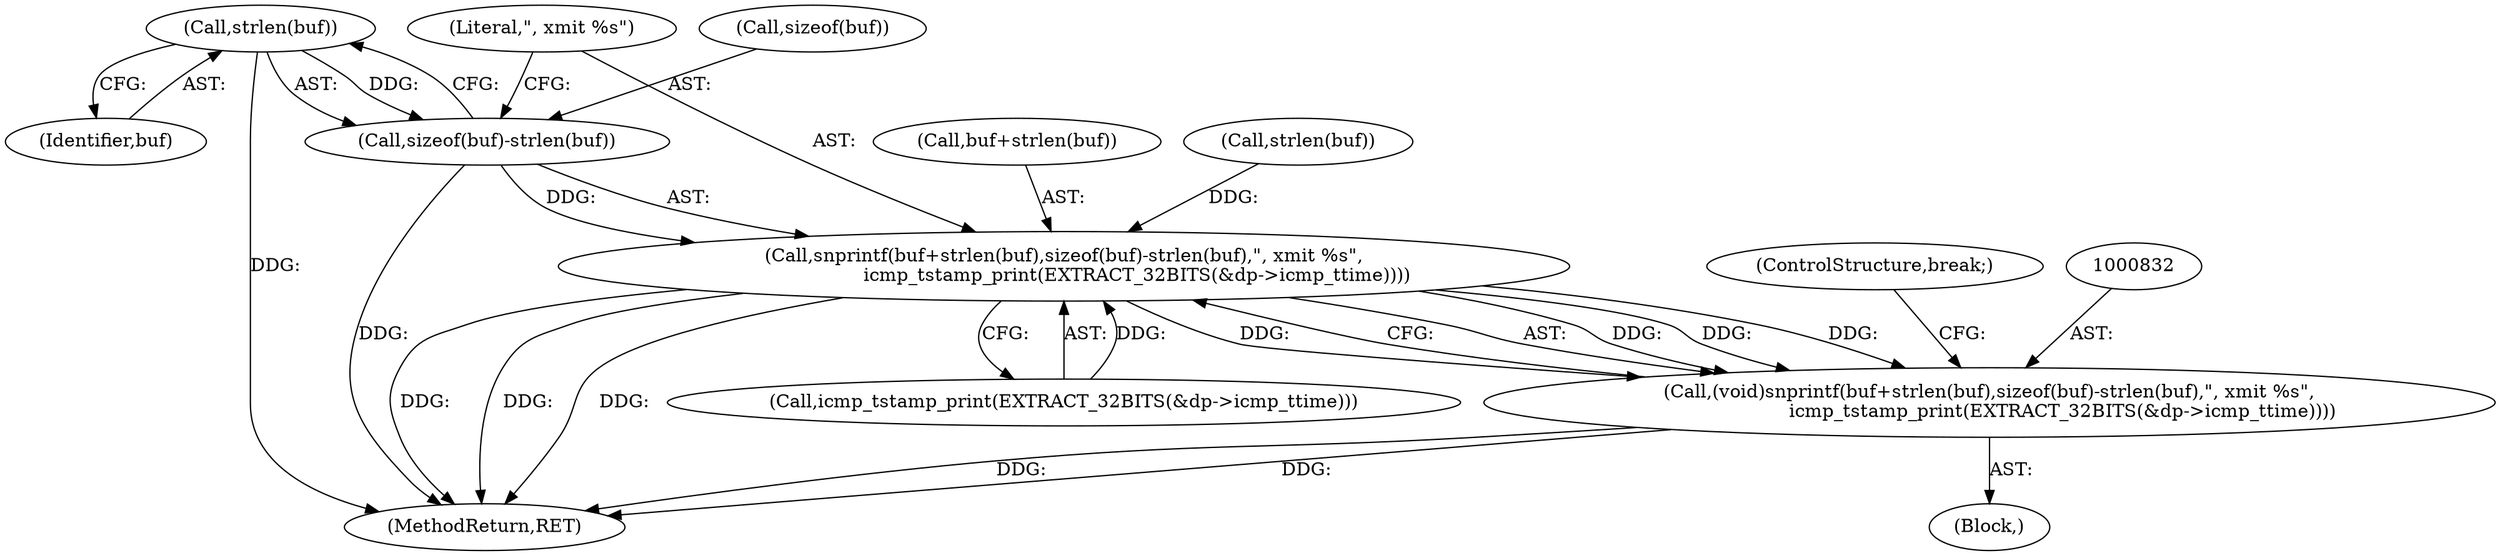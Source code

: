 digraph "0_tcpdump_1a1bce0526a77b62e41531b00f8bb5e21fd4f3a3@API" {
"1000841" [label="(Call,strlen(buf))"];
"1000838" [label="(Call,sizeof(buf)-strlen(buf))"];
"1000833" [label="(Call,snprintf(buf+strlen(buf),sizeof(buf)-strlen(buf),\", xmit %s\",\n                         icmp_tstamp_print(EXTRACT_32BITS(&dp->icmp_ttime))))"];
"1000831" [label="(Call,(void)snprintf(buf+strlen(buf),sizeof(buf)-strlen(buf),\", xmit %s\",\n                         icmp_tstamp_print(EXTRACT_32BITS(&dp->icmp_ttime))))"];
"1000850" [label="(ControlStructure,break;)"];
"1000839" [label="(Call,sizeof(buf))"];
"1000843" [label="(Literal,\", xmit %s\")"];
"1000834" [label="(Call,buf+strlen(buf))"];
"1000833" [label="(Call,snprintf(buf+strlen(buf),sizeof(buf)-strlen(buf),\", xmit %s\",\n                         icmp_tstamp_print(EXTRACT_32BITS(&dp->icmp_ttime))))"];
"1000842" [label="(Identifier,buf)"];
"1000831" [label="(Call,(void)snprintf(buf+strlen(buf),sizeof(buf)-strlen(buf),\", xmit %s\",\n                         icmp_tstamp_print(EXTRACT_32BITS(&dp->icmp_ttime))))"];
"1000162" [label="(Block,)"];
"1000836" [label="(Call,strlen(buf))"];
"1001279" [label="(MethodReturn,RET)"];
"1000844" [label="(Call,icmp_tstamp_print(EXTRACT_32BITS(&dp->icmp_ttime)))"];
"1000838" [label="(Call,sizeof(buf)-strlen(buf))"];
"1000841" [label="(Call,strlen(buf))"];
"1000841" -> "1000838"  [label="AST: "];
"1000841" -> "1000842"  [label="CFG: "];
"1000842" -> "1000841"  [label="AST: "];
"1000838" -> "1000841"  [label="CFG: "];
"1000841" -> "1001279"  [label="DDG: "];
"1000841" -> "1000838"  [label="DDG: "];
"1000838" -> "1000833"  [label="AST: "];
"1000839" -> "1000838"  [label="AST: "];
"1000843" -> "1000838"  [label="CFG: "];
"1000838" -> "1001279"  [label="DDG: "];
"1000838" -> "1000833"  [label="DDG: "];
"1000833" -> "1000831"  [label="AST: "];
"1000833" -> "1000844"  [label="CFG: "];
"1000834" -> "1000833"  [label="AST: "];
"1000843" -> "1000833"  [label="AST: "];
"1000844" -> "1000833"  [label="AST: "];
"1000831" -> "1000833"  [label="CFG: "];
"1000833" -> "1001279"  [label="DDG: "];
"1000833" -> "1001279"  [label="DDG: "];
"1000833" -> "1001279"  [label="DDG: "];
"1000833" -> "1000831"  [label="DDG: "];
"1000833" -> "1000831"  [label="DDG: "];
"1000833" -> "1000831"  [label="DDG: "];
"1000833" -> "1000831"  [label="DDG: "];
"1000836" -> "1000833"  [label="DDG: "];
"1000844" -> "1000833"  [label="DDG: "];
"1000831" -> "1000162"  [label="AST: "];
"1000832" -> "1000831"  [label="AST: "];
"1000850" -> "1000831"  [label="CFG: "];
"1000831" -> "1001279"  [label="DDG: "];
"1000831" -> "1001279"  [label="DDG: "];
}
